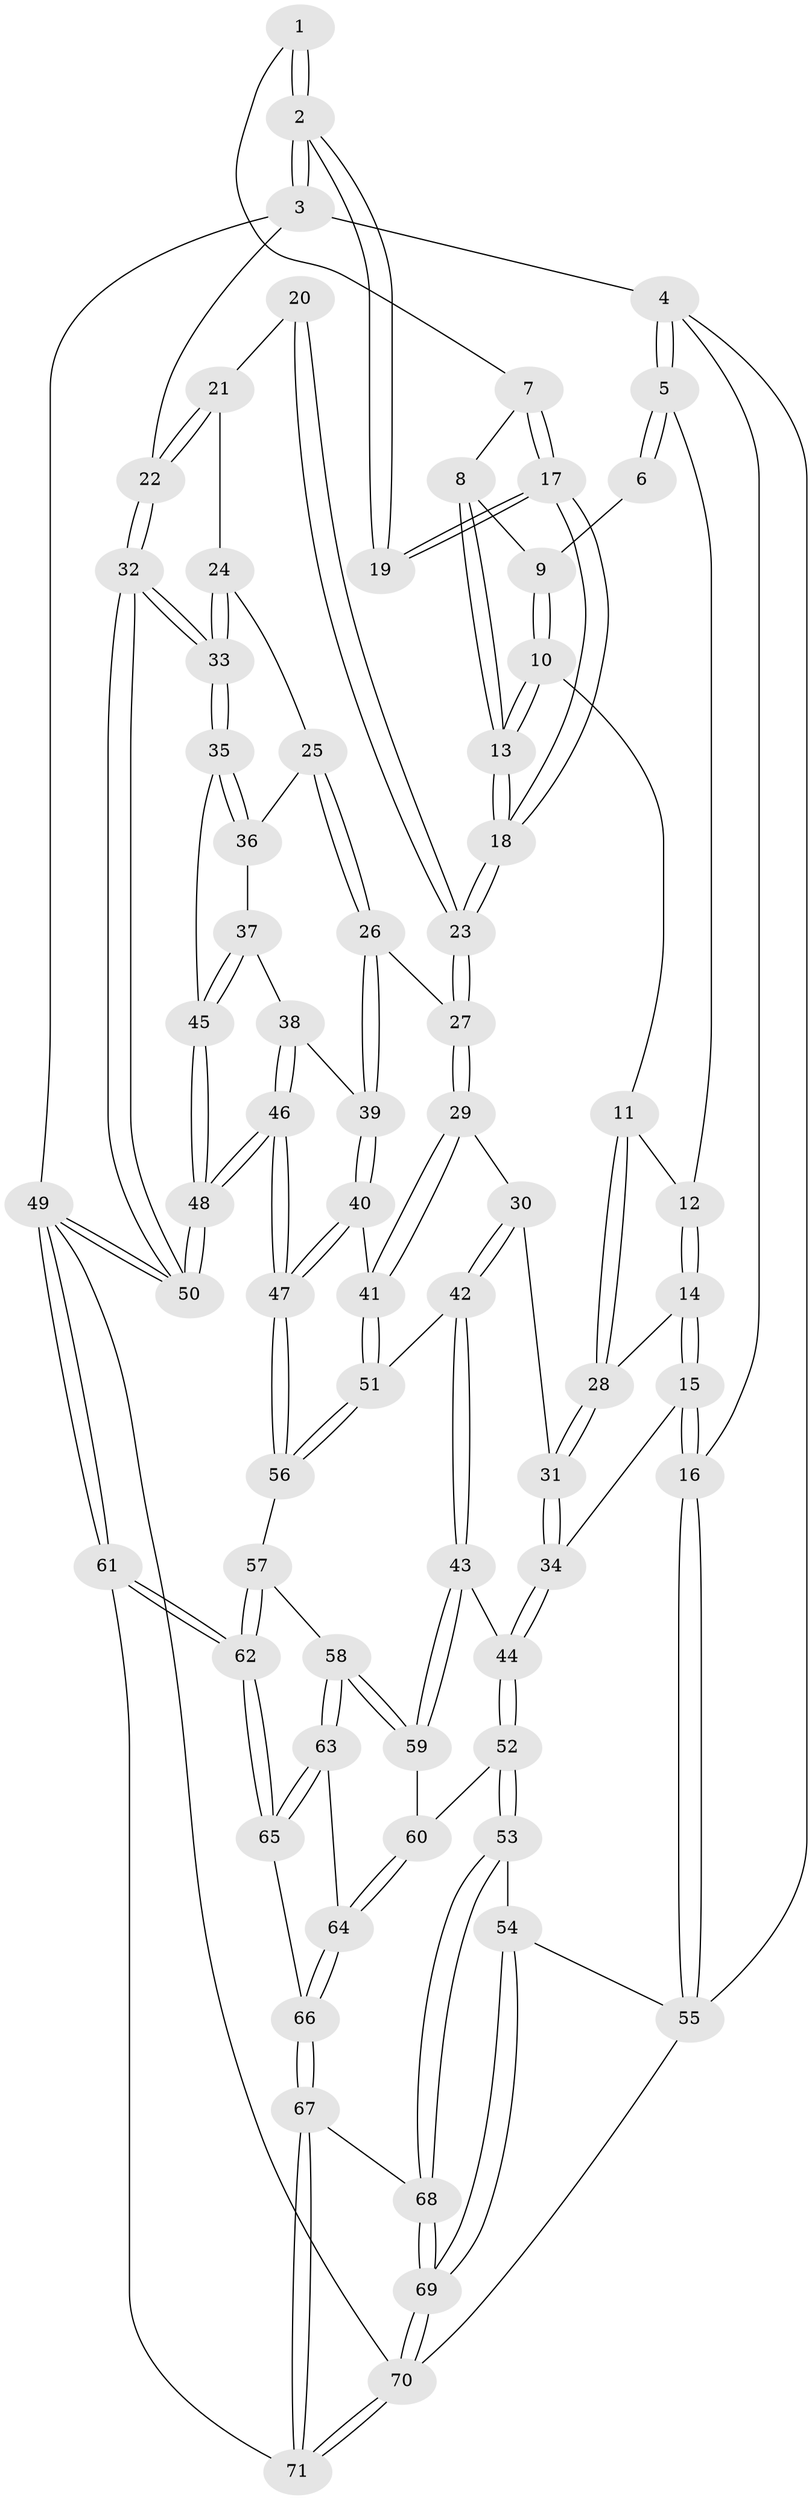 // coarse degree distribution, {3: 0.25, 10: 0.03571428571428571, 5: 0.25, 2: 0.03571428571428571, 4: 0.35714285714285715, 7: 0.07142857142857142}
// Generated by graph-tools (version 1.1) at 2025/21/03/04/25 18:21:42]
// undirected, 71 vertices, 174 edges
graph export_dot {
graph [start="1"]
  node [color=gray90,style=filled];
  1 [pos="+0.7594694549936716+0"];
  2 [pos="+1+0"];
  3 [pos="+1+0"];
  4 [pos="+0+0"];
  5 [pos="+0.2984486370935088+0"];
  6 [pos="+0.5617571397629537+0"];
  7 [pos="+0.6747082740600416+0.07674036903168316"];
  8 [pos="+0.5979293664837916+0.016893777638036355"];
  9 [pos="+0.567632876005495+0"];
  10 [pos="+0.5242876301854689+0.11924486379231462"];
  11 [pos="+0.4330528220656081+0.12175478102969964"];
  12 [pos="+0.3282120119101603+0"];
  13 [pos="+0.6346936232669184+0.18836160979037625"];
  14 [pos="+0.21851748591905265+0.22185171880183896"];
  15 [pos="+0.12082772090781414+0.2877120742933683"];
  16 [pos="+0+0.2941106086330569"];
  17 [pos="+0.6762637719040119+0.12100089465479401"];
  18 [pos="+0.6414318087417061+0.19384943363866358"];
  19 [pos="+0.7680047239180515+0.07343510572002862"];
  20 [pos="+0.7781219977138049+0.12962464713468555"];
  21 [pos="+0.848160128020026+0.15282959622747724"];
  22 [pos="+1+0"];
  23 [pos="+0.6503743518402569+0.22180885163934339"];
  24 [pos="+0.7889509912732263+0.21743373751527525"];
  25 [pos="+0.7380026703146183+0.25841644487027343"];
  26 [pos="+0.7120399423693003+0.25451544318373365"];
  27 [pos="+0.6524259645108024+0.23218156289178027"];
  28 [pos="+0.39772870057939996+0.2054496470556607"];
  29 [pos="+0.577889405612671+0.3138479658185058"];
  30 [pos="+0.4740087528713636+0.29864446546289714"];
  31 [pos="+0.4441830197471293+0.2893940102729849"];
  32 [pos="+1+0.2682439474132396"];
  33 [pos="+1+0.27597124601387446"];
  34 [pos="+0.32070488752439724+0.4167715522920753"];
  35 [pos="+0.9971017465092339+0.2974888387380989"];
  36 [pos="+0.7527019638567909+0.27010829172143647"];
  37 [pos="+0.7989678982309625+0.35446963298320566"];
  38 [pos="+0.7485485728691013+0.39837185659507607"];
  39 [pos="+0.7207884909558356+0.3833959323766787"];
  40 [pos="+0.6515987470133872+0.4624149441107148"];
  41 [pos="+0.584585212879748+0.39456592592339856"];
  42 [pos="+0.4444630476839851+0.48546126849992655"];
  43 [pos="+0.40453623287422297+0.4891017097565022"];
  44 [pos="+0.34151710212961256+0.46743282087612553"];
  45 [pos="+0.8305412883489277+0.38310264245865594"];
  46 [pos="+0.7797038715148047+0.6338766639757811"];
  47 [pos="+0.749768151075253+0.6284726997494036"];
  48 [pos="+0.8226149051896061+0.645813415059691"];
  49 [pos="+1+1"];
  50 [pos="+1+0.8156140283001091"];
  51 [pos="+0.47864024801971833+0.4880221922131253"];
  52 [pos="+0.20820488144142824+0.6740209602712879"];
  53 [pos="+0.04220030525734779+0.7024976237367071"];
  54 [pos="+0.020085420859588313+0.6986420666577017"];
  55 [pos="+0+0.6691404150030406"];
  56 [pos="+0.6005013259184292+0.6679236706900441"];
  57 [pos="+0.5727987172892193+0.6892999898974131"];
  58 [pos="+0.5637490139963425+0.6953766295969355"];
  59 [pos="+0.42137031957183113+0.604268598327849"];
  60 [pos="+0.26645754019006834+0.695936046531218"];
  61 [pos="+0.8180516395711286+1"];
  62 [pos="+0.7818455738881425+1"];
  63 [pos="+0.5351948187204186+0.729637220355701"];
  64 [pos="+0.40437909798636484+0.7898282549062717"];
  65 [pos="+0.5957149735752628+0.9210246758512399"];
  66 [pos="+0.39163573364424226+0.9100302088292525"];
  67 [pos="+0.3802119080625697+0.9338969251231237"];
  68 [pos="+0.20674313030252303+0.9081095557434484"];
  69 [pos="+0.151853932043067+1"];
  70 [pos="+0.15246250185689922+1"];
  71 [pos="+0.4062156899964375+1"];
  1 -- 2;
  1 -- 2;
  1 -- 7;
  2 -- 3;
  2 -- 3;
  2 -- 19;
  2 -- 19;
  3 -- 4;
  3 -- 22;
  3 -- 49;
  4 -- 5;
  4 -- 5;
  4 -- 16;
  4 -- 55;
  5 -- 6;
  5 -- 6;
  5 -- 12;
  6 -- 9;
  7 -- 8;
  7 -- 17;
  7 -- 17;
  8 -- 9;
  8 -- 13;
  8 -- 13;
  9 -- 10;
  9 -- 10;
  10 -- 11;
  10 -- 13;
  10 -- 13;
  11 -- 12;
  11 -- 28;
  11 -- 28;
  12 -- 14;
  12 -- 14;
  13 -- 18;
  13 -- 18;
  14 -- 15;
  14 -- 15;
  14 -- 28;
  15 -- 16;
  15 -- 16;
  15 -- 34;
  16 -- 55;
  16 -- 55;
  17 -- 18;
  17 -- 18;
  17 -- 19;
  17 -- 19;
  18 -- 23;
  18 -- 23;
  20 -- 21;
  20 -- 23;
  20 -- 23;
  21 -- 22;
  21 -- 22;
  21 -- 24;
  22 -- 32;
  22 -- 32;
  23 -- 27;
  23 -- 27;
  24 -- 25;
  24 -- 33;
  24 -- 33;
  25 -- 26;
  25 -- 26;
  25 -- 36;
  26 -- 27;
  26 -- 39;
  26 -- 39;
  27 -- 29;
  27 -- 29;
  28 -- 31;
  28 -- 31;
  29 -- 30;
  29 -- 41;
  29 -- 41;
  30 -- 31;
  30 -- 42;
  30 -- 42;
  31 -- 34;
  31 -- 34;
  32 -- 33;
  32 -- 33;
  32 -- 50;
  32 -- 50;
  33 -- 35;
  33 -- 35;
  34 -- 44;
  34 -- 44;
  35 -- 36;
  35 -- 36;
  35 -- 45;
  36 -- 37;
  37 -- 38;
  37 -- 45;
  37 -- 45;
  38 -- 39;
  38 -- 46;
  38 -- 46;
  39 -- 40;
  39 -- 40;
  40 -- 41;
  40 -- 47;
  40 -- 47;
  41 -- 51;
  41 -- 51;
  42 -- 43;
  42 -- 43;
  42 -- 51;
  43 -- 44;
  43 -- 59;
  43 -- 59;
  44 -- 52;
  44 -- 52;
  45 -- 48;
  45 -- 48;
  46 -- 47;
  46 -- 47;
  46 -- 48;
  46 -- 48;
  47 -- 56;
  47 -- 56;
  48 -- 50;
  48 -- 50;
  49 -- 50;
  49 -- 50;
  49 -- 61;
  49 -- 61;
  49 -- 70;
  51 -- 56;
  51 -- 56;
  52 -- 53;
  52 -- 53;
  52 -- 60;
  53 -- 54;
  53 -- 68;
  53 -- 68;
  54 -- 55;
  54 -- 69;
  54 -- 69;
  55 -- 70;
  56 -- 57;
  57 -- 58;
  57 -- 62;
  57 -- 62;
  58 -- 59;
  58 -- 59;
  58 -- 63;
  58 -- 63;
  59 -- 60;
  60 -- 64;
  60 -- 64;
  61 -- 62;
  61 -- 62;
  61 -- 71;
  62 -- 65;
  62 -- 65;
  63 -- 64;
  63 -- 65;
  63 -- 65;
  64 -- 66;
  64 -- 66;
  65 -- 66;
  66 -- 67;
  66 -- 67;
  67 -- 68;
  67 -- 71;
  67 -- 71;
  68 -- 69;
  68 -- 69;
  69 -- 70;
  69 -- 70;
  70 -- 71;
  70 -- 71;
}
